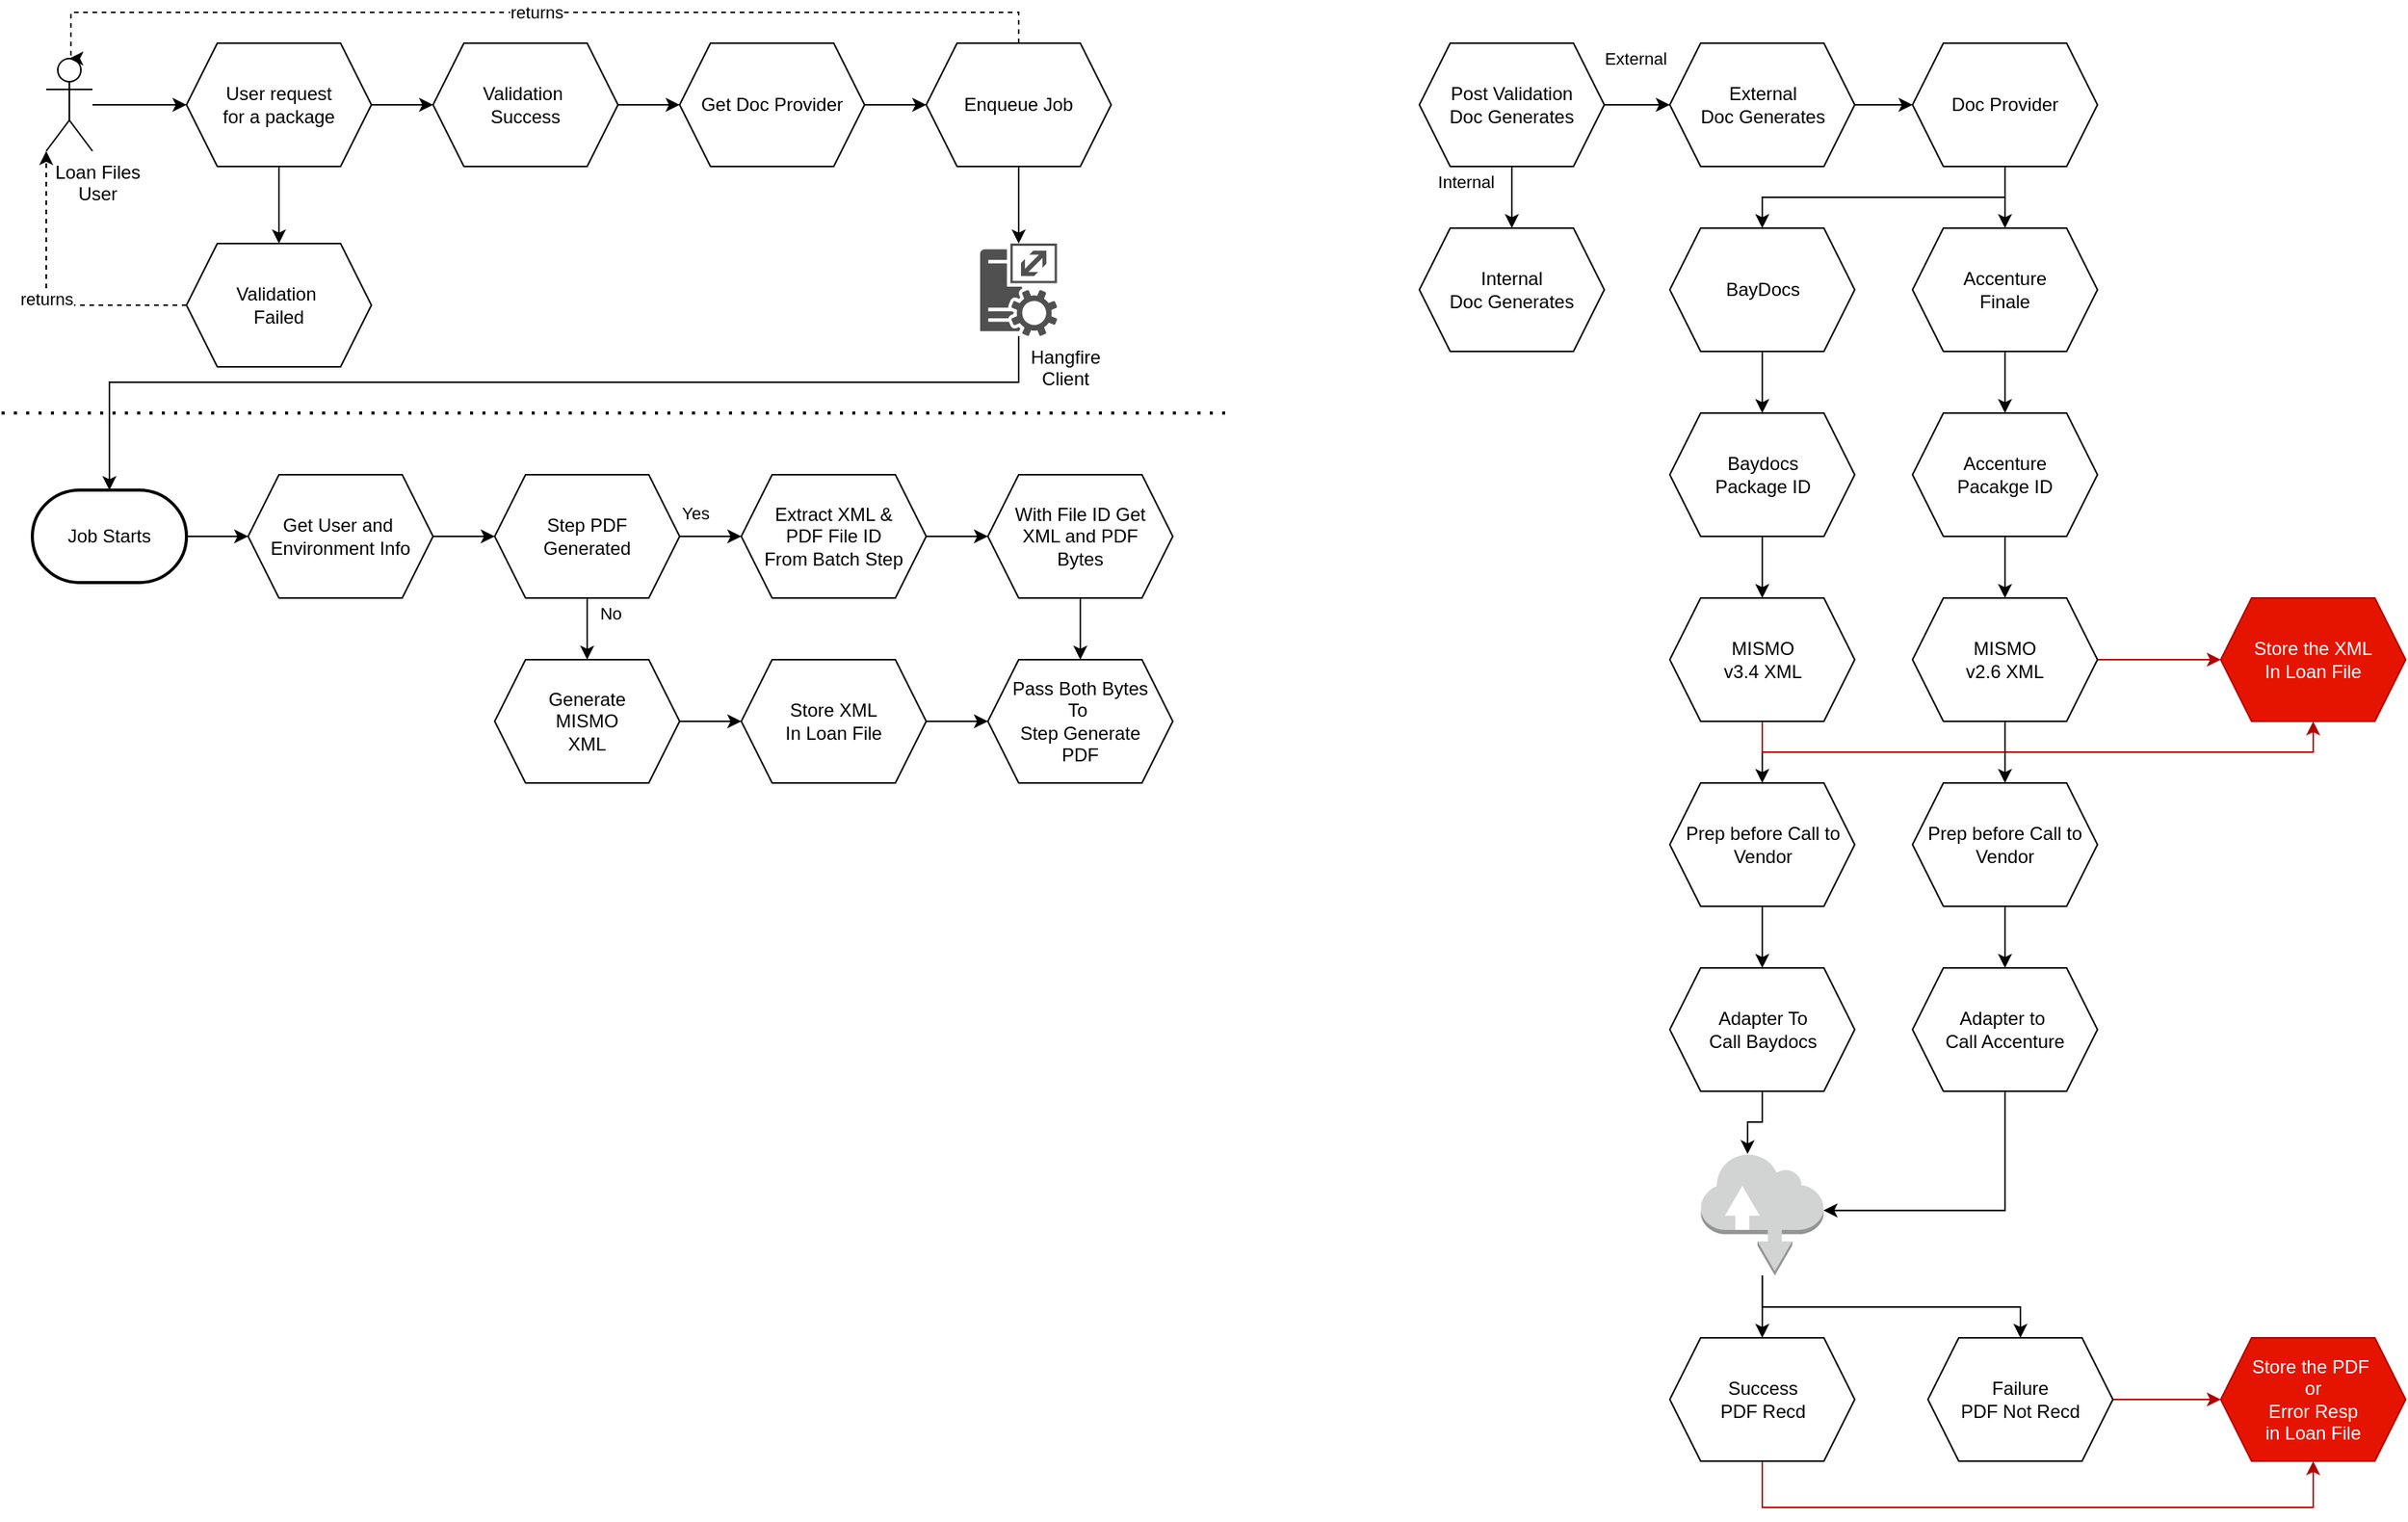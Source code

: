 <mxfile version="14.4.2" type="github">
  <diagram id="5juPxeoqqTJk6rbSkrIf" name="Page-1">
    <mxGraphModel dx="2485" dy="902" grid="1" gridSize="10" guides="1" tooltips="1" connect="1" arrows="1" fold="1" page="1" pageScale="1" pageWidth="850" pageHeight="1100" background="none" math="0" shadow="0">
      <root>
        <mxCell id="0" />
        <mxCell id="1" parent="0" />
        <mxCell id="0zxNCpDedVLn85YkthtU-3" value="External" style="edgeStyle=orthogonalEdgeStyle;rounded=0;orthogonalLoop=1;jettySize=auto;html=1;" parent="1" source="0zxNCpDedVLn85YkthtU-1" target="0zxNCpDedVLn85YkthtU-2" edge="1">
          <mxGeometry x="-0.059" y="30" relative="1" as="geometry">
            <mxPoint as="offset" />
          </mxGeometry>
        </mxCell>
        <mxCell id="0zxNCpDedVLn85YkthtU-5" value="Internal" style="edgeStyle=orthogonalEdgeStyle;rounded=0;orthogonalLoop=1;jettySize=auto;html=1;" parent="1" source="0zxNCpDedVLn85YkthtU-1" target="0zxNCpDedVLn85YkthtU-4" edge="1">
          <mxGeometry x="-0.5" y="-30" relative="1" as="geometry">
            <mxPoint as="offset" />
          </mxGeometry>
        </mxCell>
        <mxCell id="0zxNCpDedVLn85YkthtU-1" value="Post Validation &lt;br&gt;Doc Generates" style="shape=hexagon;perimeter=hexagonPerimeter2;whiteSpace=wrap;html=1;fixedSize=1;" parent="1" vertex="1">
          <mxGeometry x="80" y="40" width="120" height="80" as="geometry" />
        </mxCell>
        <mxCell id="0zxNCpDedVLn85YkthtU-7" value="" style="edgeStyle=orthogonalEdgeStyle;rounded=0;orthogonalLoop=1;jettySize=auto;html=1;" parent="1" source="0zxNCpDedVLn85YkthtU-2" target="0zxNCpDedVLn85YkthtU-6" edge="1">
          <mxGeometry relative="1" as="geometry" />
        </mxCell>
        <mxCell id="0zxNCpDedVLn85YkthtU-2" value="External&lt;br&gt;Doc Generates" style="shape=hexagon;perimeter=hexagonPerimeter2;whiteSpace=wrap;html=1;fixedSize=1;" parent="1" vertex="1">
          <mxGeometry x="242.5" y="40" width="120" height="80" as="geometry" />
        </mxCell>
        <mxCell id="0zxNCpDedVLn85YkthtU-4" value="Internal &lt;br&gt;Doc Generates" style="shape=hexagon;perimeter=hexagonPerimeter2;whiteSpace=wrap;html=1;fixedSize=1;" parent="1" vertex="1">
          <mxGeometry x="80" y="160" width="120" height="80" as="geometry" />
        </mxCell>
        <mxCell id="0zxNCpDedVLn85YkthtU-20" style="edgeStyle=orthogonalEdgeStyle;rounded=0;orthogonalLoop=1;jettySize=auto;html=1;entryX=0.5;entryY=0;entryDx=0;entryDy=0;" parent="1" source="0zxNCpDedVLn85YkthtU-6" target="0zxNCpDedVLn85YkthtU-8" edge="1">
          <mxGeometry relative="1" as="geometry">
            <Array as="points">
              <mxPoint x="460" y="140" />
              <mxPoint x="303" y="140" />
            </Array>
          </mxGeometry>
        </mxCell>
        <mxCell id="0zxNCpDedVLn85YkthtU-21" style="edgeStyle=orthogonalEdgeStyle;rounded=0;orthogonalLoop=1;jettySize=auto;html=1;entryX=0.5;entryY=0;entryDx=0;entryDy=0;" parent="1" source="0zxNCpDedVLn85YkthtU-6" target="0zxNCpDedVLn85YkthtU-10" edge="1">
          <mxGeometry relative="1" as="geometry" />
        </mxCell>
        <mxCell id="0zxNCpDedVLn85YkthtU-6" value="Doc Provider" style="shape=hexagon;perimeter=hexagonPerimeter2;whiteSpace=wrap;html=1;fixedSize=1;" parent="1" vertex="1">
          <mxGeometry x="400" y="40" width="120" height="80" as="geometry" />
        </mxCell>
        <mxCell id="0zxNCpDedVLn85YkthtU-13" value="" style="edgeStyle=orthogonalEdgeStyle;rounded=0;orthogonalLoop=1;jettySize=auto;html=1;" parent="1" source="0zxNCpDedVLn85YkthtU-8" target="0zxNCpDedVLn85YkthtU-12" edge="1">
          <mxGeometry relative="1" as="geometry" />
        </mxCell>
        <mxCell id="0zxNCpDedVLn85YkthtU-8" value="BayDocs" style="shape=hexagon;perimeter=hexagonPerimeter2;whiteSpace=wrap;html=1;fixedSize=1;" parent="1" vertex="1">
          <mxGeometry x="242.5" y="160" width="120" height="80" as="geometry" />
        </mxCell>
        <mxCell id="0zxNCpDedVLn85YkthtU-15" value="" style="edgeStyle=orthogonalEdgeStyle;rounded=0;orthogonalLoop=1;jettySize=auto;html=1;" parent="1" source="0zxNCpDedVLn85YkthtU-10" target="0zxNCpDedVLn85YkthtU-14" edge="1">
          <mxGeometry relative="1" as="geometry" />
        </mxCell>
        <mxCell id="0zxNCpDedVLn85YkthtU-10" value="Accenture&lt;br&gt;Finale" style="shape=hexagon;perimeter=hexagonPerimeter2;whiteSpace=wrap;html=1;fixedSize=1;" parent="1" vertex="1">
          <mxGeometry x="400" y="160" width="120" height="80" as="geometry" />
        </mxCell>
        <mxCell id="0zxNCpDedVLn85YkthtU-17" value="" style="edgeStyle=orthogonalEdgeStyle;rounded=0;orthogonalLoop=1;jettySize=auto;html=1;" parent="1" source="0zxNCpDedVLn85YkthtU-12" target="0zxNCpDedVLn85YkthtU-16" edge="1">
          <mxGeometry relative="1" as="geometry" />
        </mxCell>
        <mxCell id="0zxNCpDedVLn85YkthtU-12" value="Baydocs&lt;br&gt;Package ID" style="shape=hexagon;perimeter=hexagonPerimeter2;whiteSpace=wrap;html=1;fixedSize=1;" parent="1" vertex="1">
          <mxGeometry x="242.5" y="280" width="120" height="80" as="geometry" />
        </mxCell>
        <mxCell id="0zxNCpDedVLn85YkthtU-19" value="" style="edgeStyle=orthogonalEdgeStyle;rounded=0;orthogonalLoop=1;jettySize=auto;html=1;" parent="1" source="0zxNCpDedVLn85YkthtU-14" target="0zxNCpDedVLn85YkthtU-18" edge="1">
          <mxGeometry relative="1" as="geometry" />
        </mxCell>
        <mxCell id="0zxNCpDedVLn85YkthtU-14" value="Accenture &lt;br&gt;Pacakge ID" style="shape=hexagon;perimeter=hexagonPerimeter2;whiteSpace=wrap;html=1;fixedSize=1;" parent="1" vertex="1">
          <mxGeometry x="400" y="280" width="120" height="80" as="geometry" />
        </mxCell>
        <mxCell id="0zxNCpDedVLn85YkthtU-23" value="" style="edgeStyle=orthogonalEdgeStyle;rounded=0;orthogonalLoop=1;jettySize=auto;html=1;" parent="1" source="0zxNCpDedVLn85YkthtU-16" target="0zxNCpDedVLn85YkthtU-22" edge="1">
          <mxGeometry relative="1" as="geometry" />
        </mxCell>
        <mxCell id="0zxNCpDedVLn85YkthtU-42" style="edgeStyle=orthogonalEdgeStyle;rounded=0;orthogonalLoop=1;jettySize=auto;html=1;entryX=0.5;entryY=1;entryDx=0;entryDy=0;fillColor=#e51400;strokeColor=#B20000;" parent="1" source="0zxNCpDedVLn85YkthtU-16" target="0zxNCpDedVLn85YkthtU-39" edge="1">
          <mxGeometry relative="1" as="geometry">
            <Array as="points">
              <mxPoint x="303" y="500" />
              <mxPoint x="660" y="500" />
            </Array>
          </mxGeometry>
        </mxCell>
        <mxCell id="0zxNCpDedVLn85YkthtU-16" value="MISMO&lt;br&gt;v3.4 XML" style="shape=hexagon;perimeter=hexagonPerimeter2;whiteSpace=wrap;html=1;fixedSize=1;" parent="1" vertex="1">
          <mxGeometry x="242.5" y="400" width="120" height="80" as="geometry" />
        </mxCell>
        <mxCell id="0zxNCpDedVLn85YkthtU-25" value="" style="edgeStyle=orthogonalEdgeStyle;rounded=0;orthogonalLoop=1;jettySize=auto;html=1;" parent="1" source="0zxNCpDedVLn85YkthtU-18" target="0zxNCpDedVLn85YkthtU-24" edge="1">
          <mxGeometry relative="1" as="geometry" />
        </mxCell>
        <mxCell id="0zxNCpDedVLn85YkthtU-40" value="" style="edgeStyle=orthogonalEdgeStyle;rounded=0;orthogonalLoop=1;jettySize=auto;html=1;fillColor=#e51400;strokeColor=#B20000;" parent="1" source="0zxNCpDedVLn85YkthtU-18" target="0zxNCpDedVLn85YkthtU-39" edge="1">
          <mxGeometry relative="1" as="geometry" />
        </mxCell>
        <mxCell id="0zxNCpDedVLn85YkthtU-18" value="MISMO&lt;br&gt;v2.6 XML" style="shape=hexagon;perimeter=hexagonPerimeter2;whiteSpace=wrap;html=1;fixedSize=1;" parent="1" vertex="1">
          <mxGeometry x="400" y="400" width="120" height="80" as="geometry" />
        </mxCell>
        <mxCell id="0zxNCpDedVLn85YkthtU-27" value="" style="edgeStyle=orthogonalEdgeStyle;rounded=0;orthogonalLoop=1;jettySize=auto;html=1;" parent="1" source="0zxNCpDedVLn85YkthtU-22" target="0zxNCpDedVLn85YkthtU-26" edge="1">
          <mxGeometry relative="1" as="geometry" />
        </mxCell>
        <mxCell id="0zxNCpDedVLn85YkthtU-22" value="Prep before Call to Vendor" style="shape=hexagon;perimeter=hexagonPerimeter2;whiteSpace=wrap;html=1;fixedSize=1;" parent="1" vertex="1">
          <mxGeometry x="242.5" y="520" width="120" height="80" as="geometry" />
        </mxCell>
        <mxCell id="0zxNCpDedVLn85YkthtU-30" value="" style="edgeStyle=orthogonalEdgeStyle;rounded=0;orthogonalLoop=1;jettySize=auto;html=1;" parent="1" source="0zxNCpDedVLn85YkthtU-24" target="0zxNCpDedVLn85YkthtU-29" edge="1">
          <mxGeometry relative="1" as="geometry" />
        </mxCell>
        <mxCell id="0zxNCpDedVLn85YkthtU-24" value="Prep before Call to Vendor" style="shape=hexagon;perimeter=hexagonPerimeter2;whiteSpace=wrap;html=1;fixedSize=1;" parent="1" vertex="1">
          <mxGeometry x="400" y="520" width="120" height="80" as="geometry" />
        </mxCell>
        <mxCell id="0zxNCpDedVLn85YkthtU-34" style="edgeStyle=orthogonalEdgeStyle;rounded=0;orthogonalLoop=1;jettySize=auto;html=1;entryX=0.38;entryY=0.01;entryDx=0;entryDy=0;entryPerimeter=0;" parent="1" source="0zxNCpDedVLn85YkthtU-26" target="0zxNCpDedVLn85YkthtU-28" edge="1">
          <mxGeometry relative="1" as="geometry" />
        </mxCell>
        <mxCell id="0zxNCpDedVLn85YkthtU-26" value="Adapter To&lt;br&gt;Call Baydocs" style="shape=hexagon;perimeter=hexagonPerimeter2;whiteSpace=wrap;html=1;fixedSize=1;" parent="1" vertex="1">
          <mxGeometry x="242.5" y="640" width="120" height="80" as="geometry" />
        </mxCell>
        <mxCell id="0zxNCpDedVLn85YkthtU-35" style="edgeStyle=orthogonalEdgeStyle;rounded=0;orthogonalLoop=1;jettySize=auto;html=1;entryX=0.5;entryY=0;entryDx=0;entryDy=0;" parent="1" source="0zxNCpDedVLn85YkthtU-28" target="0zxNCpDedVLn85YkthtU-31" edge="1">
          <mxGeometry relative="1" as="geometry" />
        </mxCell>
        <mxCell id="0zxNCpDedVLn85YkthtU-37" style="edgeStyle=orthogonalEdgeStyle;rounded=0;orthogonalLoop=1;jettySize=auto;html=1;entryX=0.5;entryY=0;entryDx=0;entryDy=0;" parent="1" source="0zxNCpDedVLn85YkthtU-28" target="0zxNCpDedVLn85YkthtU-36" edge="1">
          <mxGeometry relative="1" as="geometry">
            <Array as="points">
              <mxPoint x="303" y="860" />
              <mxPoint x="470" y="860" />
            </Array>
          </mxGeometry>
        </mxCell>
        <mxCell id="0zxNCpDedVLn85YkthtU-28" value="" style="outlineConnect=0;dashed=0;verticalLabelPosition=bottom;verticalAlign=top;align=center;html=1;shape=mxgraph.aws3.internet;fillColor=#D2D3D3;gradientColor=none;" parent="1" vertex="1">
          <mxGeometry x="262.75" y="760" width="79.5" height="79.5" as="geometry" />
        </mxCell>
        <mxCell id="0zxNCpDedVLn85YkthtU-38" style="edgeStyle=orthogonalEdgeStyle;rounded=0;orthogonalLoop=1;jettySize=auto;html=1;entryX=1;entryY=0.47;entryDx=0;entryDy=0;entryPerimeter=0;" parent="1" source="0zxNCpDedVLn85YkthtU-29" target="0zxNCpDedVLn85YkthtU-28" edge="1">
          <mxGeometry relative="1" as="geometry">
            <Array as="points">
              <mxPoint x="460" y="797" />
            </Array>
          </mxGeometry>
        </mxCell>
        <mxCell id="0zxNCpDedVLn85YkthtU-29" value="Adapter to&amp;nbsp;&lt;br&gt;Call Accenture" style="shape=hexagon;perimeter=hexagonPerimeter2;whiteSpace=wrap;html=1;fixedSize=1;" parent="1" vertex="1">
          <mxGeometry x="400" y="640" width="120" height="80" as="geometry" />
        </mxCell>
        <mxCell id="0zxNCpDedVLn85YkthtU-44" style="edgeStyle=orthogonalEdgeStyle;rounded=0;orthogonalLoop=1;jettySize=auto;html=1;entryX=0.5;entryY=1;entryDx=0;entryDy=0;fillColor=#e51400;strokeColor=#B20000;" parent="1" source="0zxNCpDedVLn85YkthtU-31" target="0zxNCpDedVLn85YkthtU-43" edge="1">
          <mxGeometry relative="1" as="geometry">
            <Array as="points">
              <mxPoint x="303" y="990" />
              <mxPoint x="660" y="990" />
            </Array>
          </mxGeometry>
        </mxCell>
        <mxCell id="0zxNCpDedVLn85YkthtU-31" value="Success&lt;br&gt;PDF Recd" style="shape=hexagon;perimeter=hexagonPerimeter2;whiteSpace=wrap;html=1;fixedSize=1;" parent="1" vertex="1">
          <mxGeometry x="242.5" y="880" width="120" height="80" as="geometry" />
        </mxCell>
        <mxCell id="0zxNCpDedVLn85YkthtU-45" style="edgeStyle=orthogonalEdgeStyle;rounded=0;orthogonalLoop=1;jettySize=auto;html=1;entryX=0;entryY=0.5;entryDx=0;entryDy=0;fillColor=#e51400;strokeColor=#B20000;" parent="1" source="0zxNCpDedVLn85YkthtU-36" target="0zxNCpDedVLn85YkthtU-43" edge="1">
          <mxGeometry relative="1" as="geometry" />
        </mxCell>
        <mxCell id="0zxNCpDedVLn85YkthtU-36" value="Failure&lt;br&gt;PDF Not Recd" style="shape=hexagon;perimeter=hexagonPerimeter2;whiteSpace=wrap;html=1;fixedSize=1;" parent="1" vertex="1">
          <mxGeometry x="410" y="880" width="120" height="80" as="geometry" />
        </mxCell>
        <mxCell id="0zxNCpDedVLn85YkthtU-39" value="Store the XML&lt;br&gt;In Loan File" style="shape=hexagon;perimeter=hexagonPerimeter2;whiteSpace=wrap;html=1;fixedSize=1;fillColor=#e51400;strokeColor=#B20000;fontColor=#ffffff;" parent="1" vertex="1">
          <mxGeometry x="600" y="400" width="120" height="80" as="geometry" />
        </mxCell>
        <mxCell id="0zxNCpDedVLn85YkthtU-43" value="Store the PDF&amp;nbsp;&lt;br&gt;or &lt;br&gt;Error Resp&lt;br&gt;in Loan File" style="shape=hexagon;perimeter=hexagonPerimeter2;whiteSpace=wrap;html=1;fixedSize=1;fillColor=#e51400;strokeColor=#B20000;fontColor=#ffffff;" parent="1" vertex="1">
          <mxGeometry x="600" y="880" width="120" height="80" as="geometry" />
        </mxCell>
        <mxCell id="0zxNCpDedVLn85YkthtU-50" value="" style="edgeStyle=orthogonalEdgeStyle;rounded=0;orthogonalLoop=1;jettySize=auto;html=1;" parent="1" source="0zxNCpDedVLn85YkthtU-46" target="0zxNCpDedVLn85YkthtU-49" edge="1">
          <mxGeometry relative="1" as="geometry" />
        </mxCell>
        <mxCell id="0zxNCpDedVLn85YkthtU-56" style="edgeStyle=orthogonalEdgeStyle;rounded=0;orthogonalLoop=1;jettySize=auto;html=1;entryX=0.5;entryY=0;entryDx=0;entryDy=0;" parent="1" source="0zxNCpDedVLn85YkthtU-46" target="0zxNCpDedVLn85YkthtU-52" edge="1">
          <mxGeometry relative="1" as="geometry" />
        </mxCell>
        <mxCell id="0zxNCpDedVLn85YkthtU-46" value="User request&lt;br&gt;for a package" style="shape=hexagon;perimeter=hexagonPerimeter2;whiteSpace=wrap;html=1;fixedSize=1;" parent="1" vertex="1">
          <mxGeometry x="-720" y="40" width="120" height="80" as="geometry" />
        </mxCell>
        <mxCell id="sQC9BKvYQwO3YxjcOTNA-5" style="edgeStyle=orthogonalEdgeStyle;rounded=0;orthogonalLoop=1;jettySize=auto;html=1;entryX=0;entryY=0.5;entryDx=0;entryDy=0;" edge="1" parent="1" source="0zxNCpDedVLn85YkthtU-47" target="0zxNCpDedVLn85YkthtU-46">
          <mxGeometry relative="1" as="geometry" />
        </mxCell>
        <mxCell id="0zxNCpDedVLn85YkthtU-47" value="Loan Files&lt;br&gt;User" style="shape=umlActor;verticalLabelPosition=bottom;verticalAlign=top;html=1;outlineConnect=0;spacingLeft=35;spacingBottom=0;" parent="1" vertex="1">
          <mxGeometry x="-811" y="50" width="30" height="60" as="geometry" />
        </mxCell>
        <mxCell id="0zxNCpDedVLn85YkthtU-60" value="" style="edgeStyle=orthogonalEdgeStyle;rounded=0;orthogonalLoop=1;jettySize=auto;html=1;" parent="1" source="0zxNCpDedVLn85YkthtU-49" target="0zxNCpDedVLn85YkthtU-59" edge="1">
          <mxGeometry relative="1" as="geometry" />
        </mxCell>
        <mxCell id="0zxNCpDedVLn85YkthtU-49" value="Validation&amp;nbsp;&lt;br&gt;Success" style="shape=hexagon;perimeter=hexagonPerimeter2;whiteSpace=wrap;html=1;fixedSize=1;" parent="1" vertex="1">
          <mxGeometry x="-560" y="40" width="120" height="80" as="geometry" />
        </mxCell>
        <mxCell id="0zxNCpDedVLn85YkthtU-58" value="returns" style="edgeStyle=orthogonalEdgeStyle;rounded=0;orthogonalLoop=1;jettySize=auto;html=1;entryX=0;entryY=1;entryDx=0;entryDy=0;entryPerimeter=0;dashed=1;" parent="1" source="0zxNCpDedVLn85YkthtU-52" target="0zxNCpDedVLn85YkthtU-47" edge="1">
          <mxGeometry relative="1" as="geometry" />
        </mxCell>
        <mxCell id="0zxNCpDedVLn85YkthtU-52" value="Validation&amp;nbsp;&lt;br&gt;Failed" style="shape=hexagon;perimeter=hexagonPerimeter2;whiteSpace=wrap;html=1;fixedSize=1;" parent="1" vertex="1">
          <mxGeometry x="-720" y="170" width="120" height="80" as="geometry" />
        </mxCell>
        <mxCell id="0zxNCpDedVLn85YkthtU-67" value="" style="edgeStyle=orthogonalEdgeStyle;rounded=0;orthogonalLoop=1;jettySize=auto;html=1;" parent="1" source="0zxNCpDedVLn85YkthtU-59" target="0zxNCpDedVLn85YkthtU-66" edge="1">
          <mxGeometry relative="1" as="geometry" />
        </mxCell>
        <mxCell id="0zxNCpDedVLn85YkthtU-59" value="Get Doc Provider" style="shape=hexagon;perimeter=hexagonPerimeter2;whiteSpace=wrap;html=1;fixedSize=1;" parent="1" vertex="1">
          <mxGeometry x="-400" y="40" width="120" height="80" as="geometry" />
        </mxCell>
        <mxCell id="sQC9BKvYQwO3YxjcOTNA-8" style="edgeStyle=orthogonalEdgeStyle;rounded=0;orthogonalLoop=1;jettySize=auto;html=1;entryX=0.5;entryY=0;entryDx=0;entryDy=0;entryPerimeter=0;" edge="1" parent="1" source="0zxNCpDedVLn85YkthtU-65" target="sQC9BKvYQwO3YxjcOTNA-6">
          <mxGeometry relative="1" as="geometry">
            <Array as="points">
              <mxPoint x="-180" y="260" />
              <mxPoint x="-770" y="260" />
            </Array>
          </mxGeometry>
        </mxCell>
        <mxCell id="0zxNCpDedVLn85YkthtU-65" value="Hangfire &lt;br&gt;Client" style="pointerEvents=1;shadow=0;dashed=0;html=1;strokeColor=none;fillColor=#505050;labelPosition=center;verticalLabelPosition=bottom;verticalAlign=top;outlineConnect=0;align=center;shape=mxgraph.office.servers.call_admission_control_service;spacingLeft=60;" parent="1" vertex="1">
          <mxGeometry x="-205" y="170" width="50" height="60" as="geometry" />
        </mxCell>
        <mxCell id="0zxNCpDedVLn85YkthtU-70" style="edgeStyle=orthogonalEdgeStyle;rounded=0;orthogonalLoop=1;jettySize=auto;html=1;" parent="1" source="0zxNCpDedVLn85YkthtU-66" target="0zxNCpDedVLn85YkthtU-65" edge="1">
          <mxGeometry relative="1" as="geometry" />
        </mxCell>
        <mxCell id="sQC9BKvYQwO3YxjcOTNA-4" value="returns" style="edgeStyle=orthogonalEdgeStyle;rounded=0;orthogonalLoop=1;jettySize=auto;html=1;entryX=0.5;entryY=0;entryDx=0;entryDy=0;entryPerimeter=0;dashed=1;" edge="1" parent="1" source="0zxNCpDedVLn85YkthtU-66" target="0zxNCpDedVLn85YkthtU-47">
          <mxGeometry relative="1" as="geometry">
            <Array as="points">
              <mxPoint x="-180" y="20" />
              <mxPoint x="-795" y="20" />
            </Array>
          </mxGeometry>
        </mxCell>
        <mxCell id="0zxNCpDedVLn85YkthtU-66" value="Enqueue Job" style="shape=hexagon;perimeter=hexagonPerimeter2;whiteSpace=wrap;html=1;fixedSize=1;" parent="1" vertex="1">
          <mxGeometry x="-240" y="40" width="120" height="80" as="geometry" />
        </mxCell>
        <mxCell id="sQC9BKvYQwO3YxjcOTNA-10" style="edgeStyle=orthogonalEdgeStyle;rounded=0;orthogonalLoop=1;jettySize=auto;html=1;entryX=0;entryY=0.5;entryDx=0;entryDy=0;" edge="1" parent="1" source="sQC9BKvYQwO3YxjcOTNA-6" target="sQC9BKvYQwO3YxjcOTNA-9">
          <mxGeometry relative="1" as="geometry" />
        </mxCell>
        <mxCell id="sQC9BKvYQwO3YxjcOTNA-6" value="Job Starts" style="strokeWidth=2;html=1;shape=mxgraph.flowchart.terminator;whiteSpace=wrap;" vertex="1" parent="1">
          <mxGeometry x="-820" y="330" width="100" height="60" as="geometry" />
        </mxCell>
        <mxCell id="sQC9BKvYQwO3YxjcOTNA-7" value="" style="endArrow=none;dashed=1;html=1;dashPattern=1 3;strokeWidth=2;" edge="1" parent="1">
          <mxGeometry width="50" height="50" relative="1" as="geometry">
            <mxPoint x="-840" y="280" as="sourcePoint" />
            <mxPoint x="-40" y="280" as="targetPoint" />
          </mxGeometry>
        </mxCell>
        <mxCell id="sQC9BKvYQwO3YxjcOTNA-12" value="" style="edgeStyle=orthogonalEdgeStyle;rounded=0;orthogonalLoop=1;jettySize=auto;html=1;spacingBottom=35;" edge="1" parent="1" source="sQC9BKvYQwO3YxjcOTNA-9" target="sQC9BKvYQwO3YxjcOTNA-11">
          <mxGeometry relative="1" as="geometry" />
        </mxCell>
        <mxCell id="sQC9BKvYQwO3YxjcOTNA-17" value="No" style="edgeStyle=orthogonalEdgeStyle;rounded=0;orthogonalLoop=1;jettySize=auto;html=1;entryX=0.5;entryY=0;entryDx=0;entryDy=0;spacingLeft=30;spacingBottom=20;exitX=0.5;exitY=1;exitDx=0;exitDy=0;" edge="1" parent="1" source="sQC9BKvYQwO3YxjcOTNA-11" target="sQC9BKvYQwO3YxjcOTNA-15">
          <mxGeometry relative="1" as="geometry" />
        </mxCell>
        <mxCell id="sQC9BKvYQwO3YxjcOTNA-9" value="Get User and&amp;nbsp;&lt;br&gt;Environment Info" style="shape=hexagon;perimeter=hexagonPerimeter2;whiteSpace=wrap;html=1;fixedSize=1;" vertex="1" parent="1">
          <mxGeometry x="-680" y="320" width="120" height="80" as="geometry" />
        </mxCell>
        <mxCell id="sQC9BKvYQwO3YxjcOTNA-14" value="Yes" style="edgeStyle=orthogonalEdgeStyle;rounded=0;orthogonalLoop=1;jettySize=auto;html=1;spacingBottom=30;spacingRight=20;" edge="1" parent="1" source="sQC9BKvYQwO3YxjcOTNA-11" target="sQC9BKvYQwO3YxjcOTNA-13">
          <mxGeometry relative="1" as="geometry" />
        </mxCell>
        <mxCell id="sQC9BKvYQwO3YxjcOTNA-11" value="Step PDF&lt;br&gt;Generated" style="shape=hexagon;perimeter=hexagonPerimeter2;whiteSpace=wrap;html=1;fixedSize=1;" vertex="1" parent="1">
          <mxGeometry x="-520" y="320" width="120" height="80" as="geometry" />
        </mxCell>
        <mxCell id="sQC9BKvYQwO3YxjcOTNA-23" value="" style="edgeStyle=orthogonalEdgeStyle;rounded=0;orthogonalLoop=1;jettySize=auto;html=1;" edge="1" parent="1" source="sQC9BKvYQwO3YxjcOTNA-13" target="sQC9BKvYQwO3YxjcOTNA-22">
          <mxGeometry relative="1" as="geometry" />
        </mxCell>
        <mxCell id="sQC9BKvYQwO3YxjcOTNA-13" value="&lt;span&gt;Extract XML &amp;amp; &lt;br&gt;PDF File ID&lt;/span&gt;&lt;br&gt;&lt;span&gt;From Batch Step&lt;/span&gt;" style="shape=hexagon;perimeter=hexagonPerimeter2;whiteSpace=wrap;html=1;fixedSize=1;" vertex="1" parent="1">
          <mxGeometry x="-360" y="320" width="120" height="80" as="geometry" />
        </mxCell>
        <mxCell id="sQC9BKvYQwO3YxjcOTNA-19" value="" style="edgeStyle=orthogonalEdgeStyle;rounded=0;orthogonalLoop=1;jettySize=auto;html=1;" edge="1" parent="1" source="sQC9BKvYQwO3YxjcOTNA-15" target="sQC9BKvYQwO3YxjcOTNA-18">
          <mxGeometry relative="1" as="geometry" />
        </mxCell>
        <mxCell id="sQC9BKvYQwO3YxjcOTNA-15" value="Generate&lt;br&gt;MISMO&lt;br&gt;XML" style="shape=hexagon;perimeter=hexagonPerimeter2;whiteSpace=wrap;html=1;fixedSize=1;" vertex="1" parent="1">
          <mxGeometry x="-520" y="440" width="120" height="80" as="geometry" />
        </mxCell>
        <mxCell id="sQC9BKvYQwO3YxjcOTNA-26" style="edgeStyle=orthogonalEdgeStyle;rounded=0;orthogonalLoop=1;jettySize=auto;html=1;entryX=0;entryY=0.5;entryDx=0;entryDy=0;" edge="1" parent="1" source="sQC9BKvYQwO3YxjcOTNA-18" target="sQC9BKvYQwO3YxjcOTNA-24">
          <mxGeometry relative="1" as="geometry" />
        </mxCell>
        <mxCell id="sQC9BKvYQwO3YxjcOTNA-18" value="Store XML&lt;br&gt;In Loan File" style="shape=hexagon;perimeter=hexagonPerimeter2;whiteSpace=wrap;html=1;fixedSize=1;" vertex="1" parent="1">
          <mxGeometry x="-360" y="440" width="120" height="80" as="geometry" />
        </mxCell>
        <mxCell id="sQC9BKvYQwO3YxjcOTNA-25" value="" style="edgeStyle=orthogonalEdgeStyle;rounded=0;orthogonalLoop=1;jettySize=auto;html=1;" edge="1" parent="1" source="sQC9BKvYQwO3YxjcOTNA-22" target="sQC9BKvYQwO3YxjcOTNA-24">
          <mxGeometry relative="1" as="geometry" />
        </mxCell>
        <mxCell id="sQC9BKvYQwO3YxjcOTNA-22" value="With File ID Get &lt;br&gt;XML and PDF&lt;br&gt;Bytes" style="shape=hexagon;perimeter=hexagonPerimeter2;whiteSpace=wrap;html=1;fixedSize=1;" vertex="1" parent="1">
          <mxGeometry x="-200" y="320" width="120" height="80" as="geometry" />
        </mxCell>
        <mxCell id="sQC9BKvYQwO3YxjcOTNA-24" value="Pass Both Bytes&lt;br&gt;To&amp;nbsp;&lt;br&gt;Step Generate&lt;br&gt;PDF" style="shape=hexagon;perimeter=hexagonPerimeter2;whiteSpace=wrap;html=1;fixedSize=1;" vertex="1" parent="1">
          <mxGeometry x="-200" y="440" width="120" height="80" as="geometry" />
        </mxCell>
      </root>
    </mxGraphModel>
  </diagram>
</mxfile>

